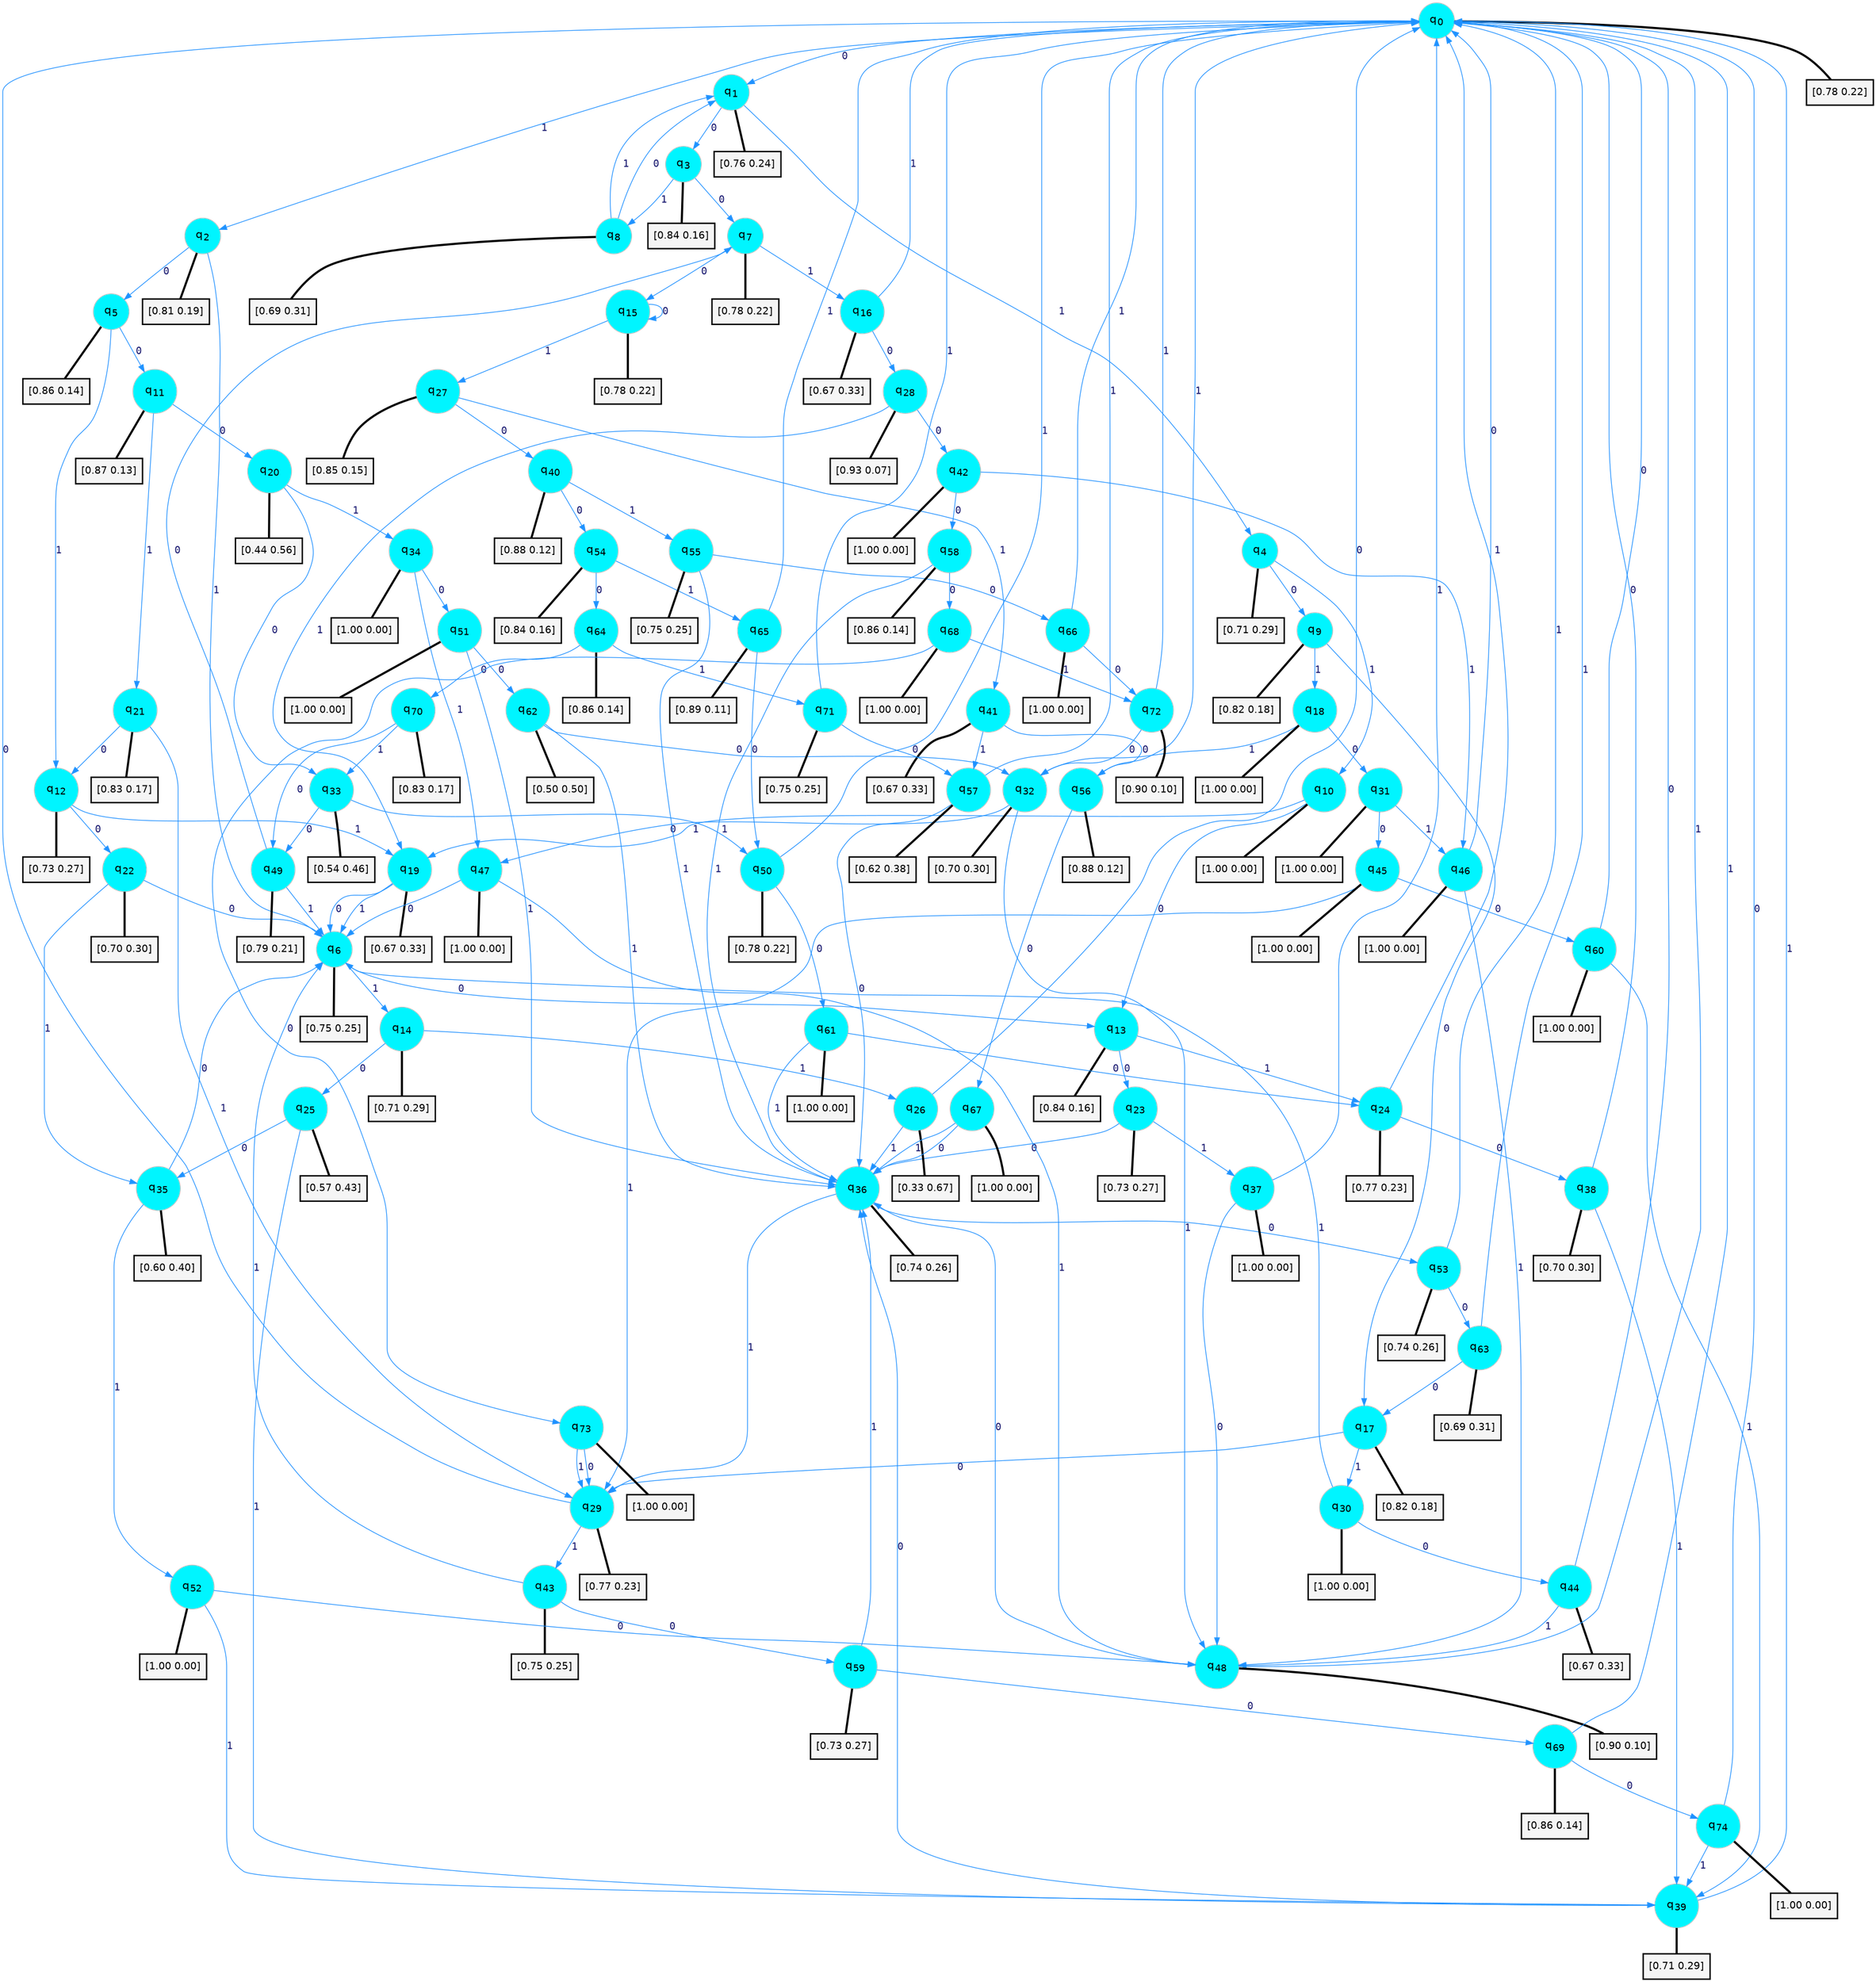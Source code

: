 digraph G {
graph [
bgcolor=transparent, dpi=300, rankdir=TD, size="40,25"];
node [
color=gray, fillcolor=turquoise1, fontcolor=black, fontname=Helvetica, fontsize=16, fontweight=bold, shape=circle, style=filled];
edge [
arrowsize=1, color=dodgerblue1, fontcolor=midnightblue, fontname=courier, fontweight=bold, penwidth=1, style=solid, weight=20];
0[label=<q<SUB>0</SUB>>];
1[label=<q<SUB>1</SUB>>];
2[label=<q<SUB>2</SUB>>];
3[label=<q<SUB>3</SUB>>];
4[label=<q<SUB>4</SUB>>];
5[label=<q<SUB>5</SUB>>];
6[label=<q<SUB>6</SUB>>];
7[label=<q<SUB>7</SUB>>];
8[label=<q<SUB>8</SUB>>];
9[label=<q<SUB>9</SUB>>];
10[label=<q<SUB>10</SUB>>];
11[label=<q<SUB>11</SUB>>];
12[label=<q<SUB>12</SUB>>];
13[label=<q<SUB>13</SUB>>];
14[label=<q<SUB>14</SUB>>];
15[label=<q<SUB>15</SUB>>];
16[label=<q<SUB>16</SUB>>];
17[label=<q<SUB>17</SUB>>];
18[label=<q<SUB>18</SUB>>];
19[label=<q<SUB>19</SUB>>];
20[label=<q<SUB>20</SUB>>];
21[label=<q<SUB>21</SUB>>];
22[label=<q<SUB>22</SUB>>];
23[label=<q<SUB>23</SUB>>];
24[label=<q<SUB>24</SUB>>];
25[label=<q<SUB>25</SUB>>];
26[label=<q<SUB>26</SUB>>];
27[label=<q<SUB>27</SUB>>];
28[label=<q<SUB>28</SUB>>];
29[label=<q<SUB>29</SUB>>];
30[label=<q<SUB>30</SUB>>];
31[label=<q<SUB>31</SUB>>];
32[label=<q<SUB>32</SUB>>];
33[label=<q<SUB>33</SUB>>];
34[label=<q<SUB>34</SUB>>];
35[label=<q<SUB>35</SUB>>];
36[label=<q<SUB>36</SUB>>];
37[label=<q<SUB>37</SUB>>];
38[label=<q<SUB>38</SUB>>];
39[label=<q<SUB>39</SUB>>];
40[label=<q<SUB>40</SUB>>];
41[label=<q<SUB>41</SUB>>];
42[label=<q<SUB>42</SUB>>];
43[label=<q<SUB>43</SUB>>];
44[label=<q<SUB>44</SUB>>];
45[label=<q<SUB>45</SUB>>];
46[label=<q<SUB>46</SUB>>];
47[label=<q<SUB>47</SUB>>];
48[label=<q<SUB>48</SUB>>];
49[label=<q<SUB>49</SUB>>];
50[label=<q<SUB>50</SUB>>];
51[label=<q<SUB>51</SUB>>];
52[label=<q<SUB>52</SUB>>];
53[label=<q<SUB>53</SUB>>];
54[label=<q<SUB>54</SUB>>];
55[label=<q<SUB>55</SUB>>];
56[label=<q<SUB>56</SUB>>];
57[label=<q<SUB>57</SUB>>];
58[label=<q<SUB>58</SUB>>];
59[label=<q<SUB>59</SUB>>];
60[label=<q<SUB>60</SUB>>];
61[label=<q<SUB>61</SUB>>];
62[label=<q<SUB>62</SUB>>];
63[label=<q<SUB>63</SUB>>];
64[label=<q<SUB>64</SUB>>];
65[label=<q<SUB>65</SUB>>];
66[label=<q<SUB>66</SUB>>];
67[label=<q<SUB>67</SUB>>];
68[label=<q<SUB>68</SUB>>];
69[label=<q<SUB>69</SUB>>];
70[label=<q<SUB>70</SUB>>];
71[label=<q<SUB>71</SUB>>];
72[label=<q<SUB>72</SUB>>];
73[label=<q<SUB>73</SUB>>];
74[label=<q<SUB>74</SUB>>];
75[label="[0.78 0.22]", shape=box,fontcolor=black, fontname=Helvetica, fontsize=14, penwidth=2, fillcolor=whitesmoke,color=black];
76[label="[0.76 0.24]", shape=box,fontcolor=black, fontname=Helvetica, fontsize=14, penwidth=2, fillcolor=whitesmoke,color=black];
77[label="[0.81 0.19]", shape=box,fontcolor=black, fontname=Helvetica, fontsize=14, penwidth=2, fillcolor=whitesmoke,color=black];
78[label="[0.84 0.16]", shape=box,fontcolor=black, fontname=Helvetica, fontsize=14, penwidth=2, fillcolor=whitesmoke,color=black];
79[label="[0.71 0.29]", shape=box,fontcolor=black, fontname=Helvetica, fontsize=14, penwidth=2, fillcolor=whitesmoke,color=black];
80[label="[0.86 0.14]", shape=box,fontcolor=black, fontname=Helvetica, fontsize=14, penwidth=2, fillcolor=whitesmoke,color=black];
81[label="[0.75 0.25]", shape=box,fontcolor=black, fontname=Helvetica, fontsize=14, penwidth=2, fillcolor=whitesmoke,color=black];
82[label="[0.78 0.22]", shape=box,fontcolor=black, fontname=Helvetica, fontsize=14, penwidth=2, fillcolor=whitesmoke,color=black];
83[label="[0.69 0.31]", shape=box,fontcolor=black, fontname=Helvetica, fontsize=14, penwidth=2, fillcolor=whitesmoke,color=black];
84[label="[0.82 0.18]", shape=box,fontcolor=black, fontname=Helvetica, fontsize=14, penwidth=2, fillcolor=whitesmoke,color=black];
85[label="[1.00 0.00]", shape=box,fontcolor=black, fontname=Helvetica, fontsize=14, penwidth=2, fillcolor=whitesmoke,color=black];
86[label="[0.87 0.13]", shape=box,fontcolor=black, fontname=Helvetica, fontsize=14, penwidth=2, fillcolor=whitesmoke,color=black];
87[label="[0.73 0.27]", shape=box,fontcolor=black, fontname=Helvetica, fontsize=14, penwidth=2, fillcolor=whitesmoke,color=black];
88[label="[0.84 0.16]", shape=box,fontcolor=black, fontname=Helvetica, fontsize=14, penwidth=2, fillcolor=whitesmoke,color=black];
89[label="[0.71 0.29]", shape=box,fontcolor=black, fontname=Helvetica, fontsize=14, penwidth=2, fillcolor=whitesmoke,color=black];
90[label="[0.78 0.22]", shape=box,fontcolor=black, fontname=Helvetica, fontsize=14, penwidth=2, fillcolor=whitesmoke,color=black];
91[label="[0.67 0.33]", shape=box,fontcolor=black, fontname=Helvetica, fontsize=14, penwidth=2, fillcolor=whitesmoke,color=black];
92[label="[0.82 0.18]", shape=box,fontcolor=black, fontname=Helvetica, fontsize=14, penwidth=2, fillcolor=whitesmoke,color=black];
93[label="[1.00 0.00]", shape=box,fontcolor=black, fontname=Helvetica, fontsize=14, penwidth=2, fillcolor=whitesmoke,color=black];
94[label="[0.67 0.33]", shape=box,fontcolor=black, fontname=Helvetica, fontsize=14, penwidth=2, fillcolor=whitesmoke,color=black];
95[label="[0.44 0.56]", shape=box,fontcolor=black, fontname=Helvetica, fontsize=14, penwidth=2, fillcolor=whitesmoke,color=black];
96[label="[0.83 0.17]", shape=box,fontcolor=black, fontname=Helvetica, fontsize=14, penwidth=2, fillcolor=whitesmoke,color=black];
97[label="[0.70 0.30]", shape=box,fontcolor=black, fontname=Helvetica, fontsize=14, penwidth=2, fillcolor=whitesmoke,color=black];
98[label="[0.73 0.27]", shape=box,fontcolor=black, fontname=Helvetica, fontsize=14, penwidth=2, fillcolor=whitesmoke,color=black];
99[label="[0.77 0.23]", shape=box,fontcolor=black, fontname=Helvetica, fontsize=14, penwidth=2, fillcolor=whitesmoke,color=black];
100[label="[0.57 0.43]", shape=box,fontcolor=black, fontname=Helvetica, fontsize=14, penwidth=2, fillcolor=whitesmoke,color=black];
101[label="[0.33 0.67]", shape=box,fontcolor=black, fontname=Helvetica, fontsize=14, penwidth=2, fillcolor=whitesmoke,color=black];
102[label="[0.85 0.15]", shape=box,fontcolor=black, fontname=Helvetica, fontsize=14, penwidth=2, fillcolor=whitesmoke,color=black];
103[label="[0.93 0.07]", shape=box,fontcolor=black, fontname=Helvetica, fontsize=14, penwidth=2, fillcolor=whitesmoke,color=black];
104[label="[0.77 0.23]", shape=box,fontcolor=black, fontname=Helvetica, fontsize=14, penwidth=2, fillcolor=whitesmoke,color=black];
105[label="[1.00 0.00]", shape=box,fontcolor=black, fontname=Helvetica, fontsize=14, penwidth=2, fillcolor=whitesmoke,color=black];
106[label="[1.00 0.00]", shape=box,fontcolor=black, fontname=Helvetica, fontsize=14, penwidth=2, fillcolor=whitesmoke,color=black];
107[label="[0.70 0.30]", shape=box,fontcolor=black, fontname=Helvetica, fontsize=14, penwidth=2, fillcolor=whitesmoke,color=black];
108[label="[0.54 0.46]", shape=box,fontcolor=black, fontname=Helvetica, fontsize=14, penwidth=2, fillcolor=whitesmoke,color=black];
109[label="[1.00 0.00]", shape=box,fontcolor=black, fontname=Helvetica, fontsize=14, penwidth=2, fillcolor=whitesmoke,color=black];
110[label="[0.60 0.40]", shape=box,fontcolor=black, fontname=Helvetica, fontsize=14, penwidth=2, fillcolor=whitesmoke,color=black];
111[label="[0.74 0.26]", shape=box,fontcolor=black, fontname=Helvetica, fontsize=14, penwidth=2, fillcolor=whitesmoke,color=black];
112[label="[1.00 0.00]", shape=box,fontcolor=black, fontname=Helvetica, fontsize=14, penwidth=2, fillcolor=whitesmoke,color=black];
113[label="[0.70 0.30]", shape=box,fontcolor=black, fontname=Helvetica, fontsize=14, penwidth=2, fillcolor=whitesmoke,color=black];
114[label="[0.71 0.29]", shape=box,fontcolor=black, fontname=Helvetica, fontsize=14, penwidth=2, fillcolor=whitesmoke,color=black];
115[label="[0.88 0.12]", shape=box,fontcolor=black, fontname=Helvetica, fontsize=14, penwidth=2, fillcolor=whitesmoke,color=black];
116[label="[0.67 0.33]", shape=box,fontcolor=black, fontname=Helvetica, fontsize=14, penwidth=2, fillcolor=whitesmoke,color=black];
117[label="[1.00 0.00]", shape=box,fontcolor=black, fontname=Helvetica, fontsize=14, penwidth=2, fillcolor=whitesmoke,color=black];
118[label="[0.75 0.25]", shape=box,fontcolor=black, fontname=Helvetica, fontsize=14, penwidth=2, fillcolor=whitesmoke,color=black];
119[label="[0.67 0.33]", shape=box,fontcolor=black, fontname=Helvetica, fontsize=14, penwidth=2, fillcolor=whitesmoke,color=black];
120[label="[1.00 0.00]", shape=box,fontcolor=black, fontname=Helvetica, fontsize=14, penwidth=2, fillcolor=whitesmoke,color=black];
121[label="[1.00 0.00]", shape=box,fontcolor=black, fontname=Helvetica, fontsize=14, penwidth=2, fillcolor=whitesmoke,color=black];
122[label="[1.00 0.00]", shape=box,fontcolor=black, fontname=Helvetica, fontsize=14, penwidth=2, fillcolor=whitesmoke,color=black];
123[label="[0.90 0.10]", shape=box,fontcolor=black, fontname=Helvetica, fontsize=14, penwidth=2, fillcolor=whitesmoke,color=black];
124[label="[0.79 0.21]", shape=box,fontcolor=black, fontname=Helvetica, fontsize=14, penwidth=2, fillcolor=whitesmoke,color=black];
125[label="[0.78 0.22]", shape=box,fontcolor=black, fontname=Helvetica, fontsize=14, penwidth=2, fillcolor=whitesmoke,color=black];
126[label="[1.00 0.00]", shape=box,fontcolor=black, fontname=Helvetica, fontsize=14, penwidth=2, fillcolor=whitesmoke,color=black];
127[label="[1.00 0.00]", shape=box,fontcolor=black, fontname=Helvetica, fontsize=14, penwidth=2, fillcolor=whitesmoke,color=black];
128[label="[0.74 0.26]", shape=box,fontcolor=black, fontname=Helvetica, fontsize=14, penwidth=2, fillcolor=whitesmoke,color=black];
129[label="[0.84 0.16]", shape=box,fontcolor=black, fontname=Helvetica, fontsize=14, penwidth=2, fillcolor=whitesmoke,color=black];
130[label="[0.75 0.25]", shape=box,fontcolor=black, fontname=Helvetica, fontsize=14, penwidth=2, fillcolor=whitesmoke,color=black];
131[label="[0.88 0.12]", shape=box,fontcolor=black, fontname=Helvetica, fontsize=14, penwidth=2, fillcolor=whitesmoke,color=black];
132[label="[0.62 0.38]", shape=box,fontcolor=black, fontname=Helvetica, fontsize=14, penwidth=2, fillcolor=whitesmoke,color=black];
133[label="[0.86 0.14]", shape=box,fontcolor=black, fontname=Helvetica, fontsize=14, penwidth=2, fillcolor=whitesmoke,color=black];
134[label="[0.73 0.27]", shape=box,fontcolor=black, fontname=Helvetica, fontsize=14, penwidth=2, fillcolor=whitesmoke,color=black];
135[label="[1.00 0.00]", shape=box,fontcolor=black, fontname=Helvetica, fontsize=14, penwidth=2, fillcolor=whitesmoke,color=black];
136[label="[1.00 0.00]", shape=box,fontcolor=black, fontname=Helvetica, fontsize=14, penwidth=2, fillcolor=whitesmoke,color=black];
137[label="[0.50 0.50]", shape=box,fontcolor=black, fontname=Helvetica, fontsize=14, penwidth=2, fillcolor=whitesmoke,color=black];
138[label="[0.69 0.31]", shape=box,fontcolor=black, fontname=Helvetica, fontsize=14, penwidth=2, fillcolor=whitesmoke,color=black];
139[label="[0.86 0.14]", shape=box,fontcolor=black, fontname=Helvetica, fontsize=14, penwidth=2, fillcolor=whitesmoke,color=black];
140[label="[0.89 0.11]", shape=box,fontcolor=black, fontname=Helvetica, fontsize=14, penwidth=2, fillcolor=whitesmoke,color=black];
141[label="[1.00 0.00]", shape=box,fontcolor=black, fontname=Helvetica, fontsize=14, penwidth=2, fillcolor=whitesmoke,color=black];
142[label="[1.00 0.00]", shape=box,fontcolor=black, fontname=Helvetica, fontsize=14, penwidth=2, fillcolor=whitesmoke,color=black];
143[label="[1.00 0.00]", shape=box,fontcolor=black, fontname=Helvetica, fontsize=14, penwidth=2, fillcolor=whitesmoke,color=black];
144[label="[0.86 0.14]", shape=box,fontcolor=black, fontname=Helvetica, fontsize=14, penwidth=2, fillcolor=whitesmoke,color=black];
145[label="[0.83 0.17]", shape=box,fontcolor=black, fontname=Helvetica, fontsize=14, penwidth=2, fillcolor=whitesmoke,color=black];
146[label="[0.75 0.25]", shape=box,fontcolor=black, fontname=Helvetica, fontsize=14, penwidth=2, fillcolor=whitesmoke,color=black];
147[label="[0.90 0.10]", shape=box,fontcolor=black, fontname=Helvetica, fontsize=14, penwidth=2, fillcolor=whitesmoke,color=black];
148[label="[1.00 0.00]", shape=box,fontcolor=black, fontname=Helvetica, fontsize=14, penwidth=2, fillcolor=whitesmoke,color=black];
149[label="[1.00 0.00]", shape=box,fontcolor=black, fontname=Helvetica, fontsize=14, penwidth=2, fillcolor=whitesmoke,color=black];
0->1 [label=0];
0->2 [label=1];
0->75 [arrowhead=none, penwidth=3,color=black];
1->3 [label=0];
1->4 [label=1];
1->76 [arrowhead=none, penwidth=3,color=black];
2->5 [label=0];
2->6 [label=1];
2->77 [arrowhead=none, penwidth=3,color=black];
3->7 [label=0];
3->8 [label=1];
3->78 [arrowhead=none, penwidth=3,color=black];
4->9 [label=0];
4->10 [label=1];
4->79 [arrowhead=none, penwidth=3,color=black];
5->11 [label=0];
5->12 [label=1];
5->80 [arrowhead=none, penwidth=3,color=black];
6->13 [label=0];
6->14 [label=1];
6->81 [arrowhead=none, penwidth=3,color=black];
7->15 [label=0];
7->16 [label=1];
7->82 [arrowhead=none, penwidth=3,color=black];
8->1 [label=0];
8->1 [label=1];
8->83 [arrowhead=none, penwidth=3,color=black];
9->17 [label=0];
9->18 [label=1];
9->84 [arrowhead=none, penwidth=3,color=black];
10->13 [label=0];
10->19 [label=1];
10->85 [arrowhead=none, penwidth=3,color=black];
11->20 [label=0];
11->21 [label=1];
11->86 [arrowhead=none, penwidth=3,color=black];
12->22 [label=0];
12->19 [label=1];
12->87 [arrowhead=none, penwidth=3,color=black];
13->23 [label=0];
13->24 [label=1];
13->88 [arrowhead=none, penwidth=3,color=black];
14->25 [label=0];
14->26 [label=1];
14->89 [arrowhead=none, penwidth=3,color=black];
15->15 [label=0];
15->27 [label=1];
15->90 [arrowhead=none, penwidth=3,color=black];
16->28 [label=0];
16->0 [label=1];
16->91 [arrowhead=none, penwidth=3,color=black];
17->29 [label=0];
17->30 [label=1];
17->92 [arrowhead=none, penwidth=3,color=black];
18->31 [label=0];
18->32 [label=1];
18->93 [arrowhead=none, penwidth=3,color=black];
19->6 [label=0];
19->6 [label=1];
19->94 [arrowhead=none, penwidth=3,color=black];
20->33 [label=0];
20->34 [label=1];
20->95 [arrowhead=none, penwidth=3,color=black];
21->12 [label=0];
21->29 [label=1];
21->96 [arrowhead=none, penwidth=3,color=black];
22->6 [label=0];
22->35 [label=1];
22->97 [arrowhead=none, penwidth=3,color=black];
23->36 [label=0];
23->37 [label=1];
23->98 [arrowhead=none, penwidth=3,color=black];
24->38 [label=0];
24->0 [label=1];
24->99 [arrowhead=none, penwidth=3,color=black];
25->35 [label=0];
25->39 [label=1];
25->100 [arrowhead=none, penwidth=3,color=black];
26->0 [label=0];
26->36 [label=1];
26->101 [arrowhead=none, penwidth=3,color=black];
27->40 [label=0];
27->41 [label=1];
27->102 [arrowhead=none, penwidth=3,color=black];
28->42 [label=0];
28->19 [label=1];
28->103 [arrowhead=none, penwidth=3,color=black];
29->0 [label=0];
29->43 [label=1];
29->104 [arrowhead=none, penwidth=3,color=black];
30->44 [label=0];
30->6 [label=1];
30->105 [arrowhead=none, penwidth=3,color=black];
31->45 [label=0];
31->46 [label=1];
31->106 [arrowhead=none, penwidth=3,color=black];
32->47 [label=0];
32->48 [label=1];
32->107 [arrowhead=none, penwidth=3,color=black];
33->49 [label=0];
33->50 [label=1];
33->108 [arrowhead=none, penwidth=3,color=black];
34->51 [label=0];
34->47 [label=1];
34->109 [arrowhead=none, penwidth=3,color=black];
35->6 [label=0];
35->52 [label=1];
35->110 [arrowhead=none, penwidth=3,color=black];
36->53 [label=0];
36->29 [label=1];
36->111 [arrowhead=none, penwidth=3,color=black];
37->48 [label=0];
37->0 [label=1];
37->112 [arrowhead=none, penwidth=3,color=black];
38->0 [label=0];
38->39 [label=1];
38->113 [arrowhead=none, penwidth=3,color=black];
39->36 [label=0];
39->0 [label=1];
39->114 [arrowhead=none, penwidth=3,color=black];
40->54 [label=0];
40->55 [label=1];
40->115 [arrowhead=none, penwidth=3,color=black];
41->56 [label=0];
41->57 [label=1];
41->116 [arrowhead=none, penwidth=3,color=black];
42->58 [label=0];
42->46 [label=1];
42->117 [arrowhead=none, penwidth=3,color=black];
43->59 [label=0];
43->6 [label=1];
43->118 [arrowhead=none, penwidth=3,color=black];
44->0 [label=0];
44->48 [label=1];
44->119 [arrowhead=none, penwidth=3,color=black];
45->60 [label=0];
45->29 [label=1];
45->120 [arrowhead=none, penwidth=3,color=black];
46->0 [label=0];
46->48 [label=1];
46->121 [arrowhead=none, penwidth=3,color=black];
47->6 [label=0];
47->48 [label=1];
47->122 [arrowhead=none, penwidth=3,color=black];
48->36 [label=0];
48->0 [label=1];
48->123 [arrowhead=none, penwidth=3,color=black];
49->7 [label=0];
49->6 [label=1];
49->124 [arrowhead=none, penwidth=3,color=black];
50->61 [label=0];
50->0 [label=1];
50->125 [arrowhead=none, penwidth=3,color=black];
51->62 [label=0];
51->36 [label=1];
51->126 [arrowhead=none, penwidth=3,color=black];
52->48 [label=0];
52->39 [label=1];
52->127 [arrowhead=none, penwidth=3,color=black];
53->63 [label=0];
53->0 [label=1];
53->128 [arrowhead=none, penwidth=3,color=black];
54->64 [label=0];
54->65 [label=1];
54->129 [arrowhead=none, penwidth=3,color=black];
55->66 [label=0];
55->36 [label=1];
55->130 [arrowhead=none, penwidth=3,color=black];
56->67 [label=0];
56->0 [label=1];
56->131 [arrowhead=none, penwidth=3,color=black];
57->36 [label=0];
57->0 [label=1];
57->132 [arrowhead=none, penwidth=3,color=black];
58->68 [label=0];
58->36 [label=1];
58->133 [arrowhead=none, penwidth=3,color=black];
59->69 [label=0];
59->36 [label=1];
59->134 [arrowhead=none, penwidth=3,color=black];
60->0 [label=0];
60->39 [label=1];
60->135 [arrowhead=none, penwidth=3,color=black];
61->24 [label=0];
61->36 [label=1];
61->136 [arrowhead=none, penwidth=3,color=black];
62->32 [label=0];
62->36 [label=1];
62->137 [arrowhead=none, penwidth=3,color=black];
63->17 [label=0];
63->0 [label=1];
63->138 [arrowhead=none, penwidth=3,color=black];
64->70 [label=0];
64->71 [label=1];
64->139 [arrowhead=none, penwidth=3,color=black];
65->50 [label=0];
65->0 [label=1];
65->140 [arrowhead=none, penwidth=3,color=black];
66->72 [label=0];
66->0 [label=1];
66->141 [arrowhead=none, penwidth=3,color=black];
67->36 [label=0];
67->36 [label=1];
67->142 [arrowhead=none, penwidth=3,color=black];
68->73 [label=0];
68->72 [label=1];
68->143 [arrowhead=none, penwidth=3,color=black];
69->74 [label=0];
69->0 [label=1];
69->144 [arrowhead=none, penwidth=3,color=black];
70->49 [label=0];
70->33 [label=1];
70->145 [arrowhead=none, penwidth=3,color=black];
71->57 [label=0];
71->0 [label=1];
71->146 [arrowhead=none, penwidth=3,color=black];
72->32 [label=0];
72->0 [label=1];
72->147 [arrowhead=none, penwidth=3,color=black];
73->29 [label=0];
73->29 [label=1];
73->148 [arrowhead=none, penwidth=3,color=black];
74->0 [label=0];
74->39 [label=1];
74->149 [arrowhead=none, penwidth=3,color=black];
}
